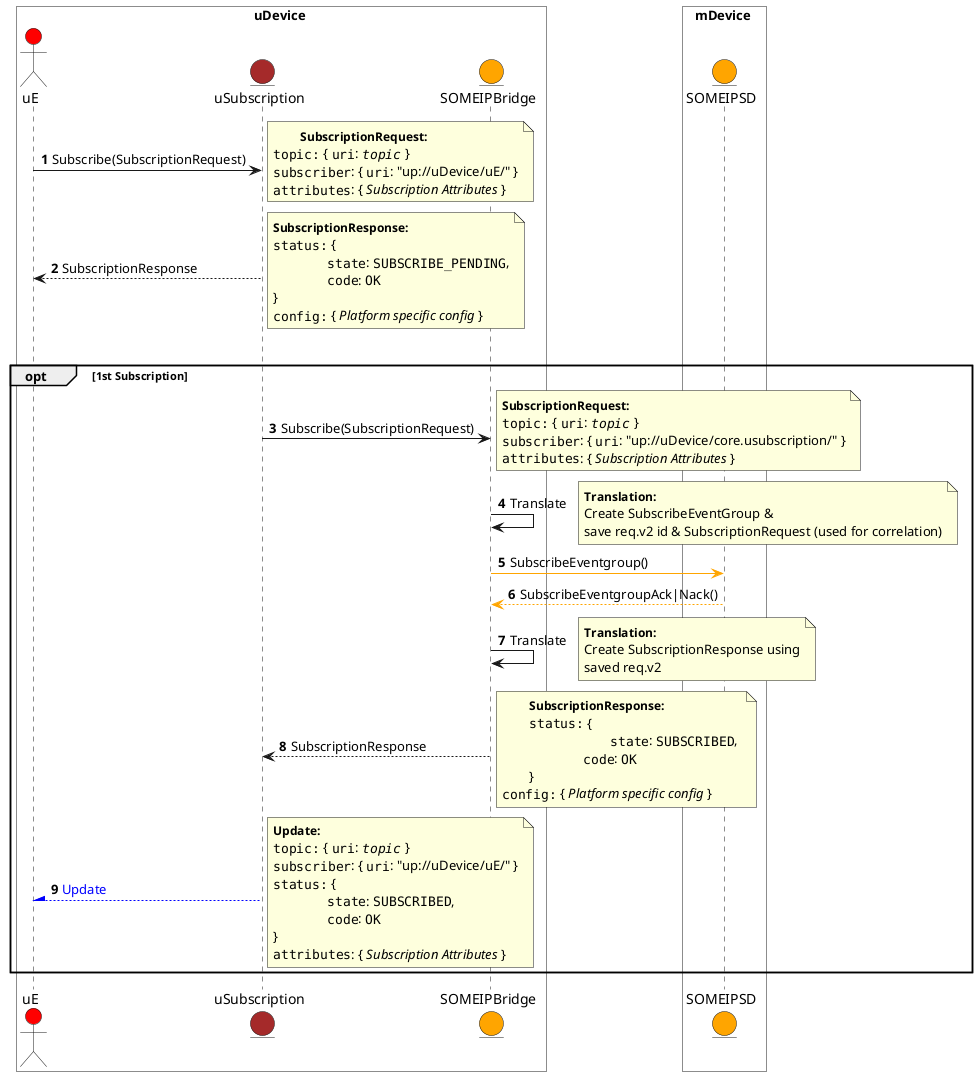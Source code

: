 /'
 Copyright (c) 2023 General Motors GTO LLC.

 Licensed to the Apache Software Foundation (ASF) under one
 or more contributor license agreements.  See the NOTICE file
 distributed with this work for additional information
 regarding copyright ownership.  The ASF licenses this file
 to you under the Apache License, Version 2.0 (the
 "License"); you may not use this file except in compliance
 with the License.  You may obtain a copy of the License at

  http://www.apache.org/licenses/LICENSE-2.0

 Unless required by applicable law or agreed to in writing,
 software distributed under the License is distributed on an
 "AS IS" BASIS, WITHOUT WARRANTIES OR CONDITIONS OF ANY
 KIND, either express or implied.  See the License for the
 specific language governing permissions and limitations
 under the License.
'/
@startuml subscribe_u_2_m
autonumber
box uDevice #white
	actor uE #red
	entity uSubscription as SM1 #brown
	entity SOMEIPBridge as Bridge #orange
end box
box mDevice #white
	entity SOMEIPSD as SM2 #orange
end box

uE -> SM1: Subscribe(SubscriptionRequest)
note right
 	<size:12>**SubscriptionRequest:**</size> 
	""topic:"" { ""uri"": ""//topic//"" }  
	""subscriber"": { ""uri"": "up://uDevice/uE/" }
	""attributes"": { //Subscription Attributes// }
end note
SM1 --> uE: SubscriptionResponse
note right
	<size:12>**SubscriptionResponse:**</size> 
	""status:"" { 
		\t""state"": ""SUBSCRIBE_PENDING"",
		\t""code"": ""OK""
	}
	""config:"" { //Platform specific config// }
end note
|||
opt 1st Subscription
	SM1 -> Bridge: Subscribe(SubscriptionRequest)
	note right
		<size:12>**SubscriptionRequest:**</size> 
		""topic:"" { ""uri"": ""//topic//"" }  
		""subscriber"": { ""uri"": "up://uDevice/core.usubscription/" }
		""attributes"": { //Subscription Attributes// }
	end note

	Bridge -> Bridge: Translate
 	note right
		<size:12>**Translation:**</size> 
		Create SubscribeEventGroup &
		save req.v2 id & SubscriptionRequest (used for correlation)
	end note
 
	Bridge -[#orange]> SM2: SubscribeEventgroup()
	SM2 -[#orange]-> Bridge: SubscribeEventgroupAck|Nack()
	Bridge -> Bridge: Translate
	note right
		<size:12>**Translation:**</size> 
		Create SubscriptionResponse using
		saved req.v2
	end note
 
	Bridge --> SM1: SubscriptionResponse
	note right
		<size:12>**SubscriptionResponse:**</size> 
		""status:"" {
				\t""state"": ""SUBSCRIBED"", 
			\t""code"": ""OK""
		}
	""config:"" { //Platform specific config// }
	end note
 		SM1 -[#0000FF]-\ uE: <font color=blue>Update</font>
		note right
		<size:12>**Update:**</size>
		""topic:"" { ""uri"": ""//topic//"" }
		""subscriber"": { ""uri"": "up://uDevice/uE/" }
		""status:"" {
			\t""state"": ""SUBSCRIBED"",
			\t""code"": ""OK""
		}
		""attributes"": { //Subscription Attributes// } 
	end note
end opt
@enduml